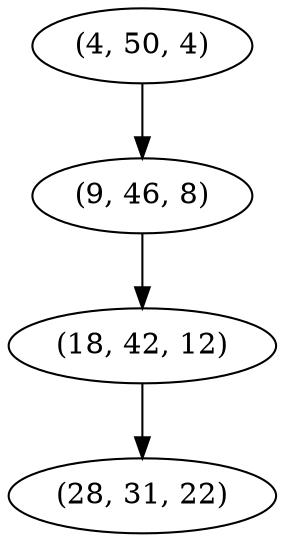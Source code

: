digraph tree {
    "(4, 50, 4)";
    "(9, 46, 8)";
    "(18, 42, 12)";
    "(28, 31, 22)";
    "(4, 50, 4)" -> "(9, 46, 8)";
    "(9, 46, 8)" -> "(18, 42, 12)";
    "(18, 42, 12)" -> "(28, 31, 22)";
}
